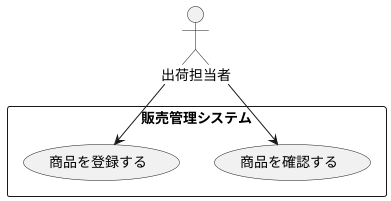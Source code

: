 @startuml 演習2-5
actor 出荷担当者
rectangle 販売管理システム{
    usecase 商品を確認する
    usecase 商品を登録する
}
出荷担当者 -->商品を確認する
出荷担当者 -->商品を登録する
@enduml